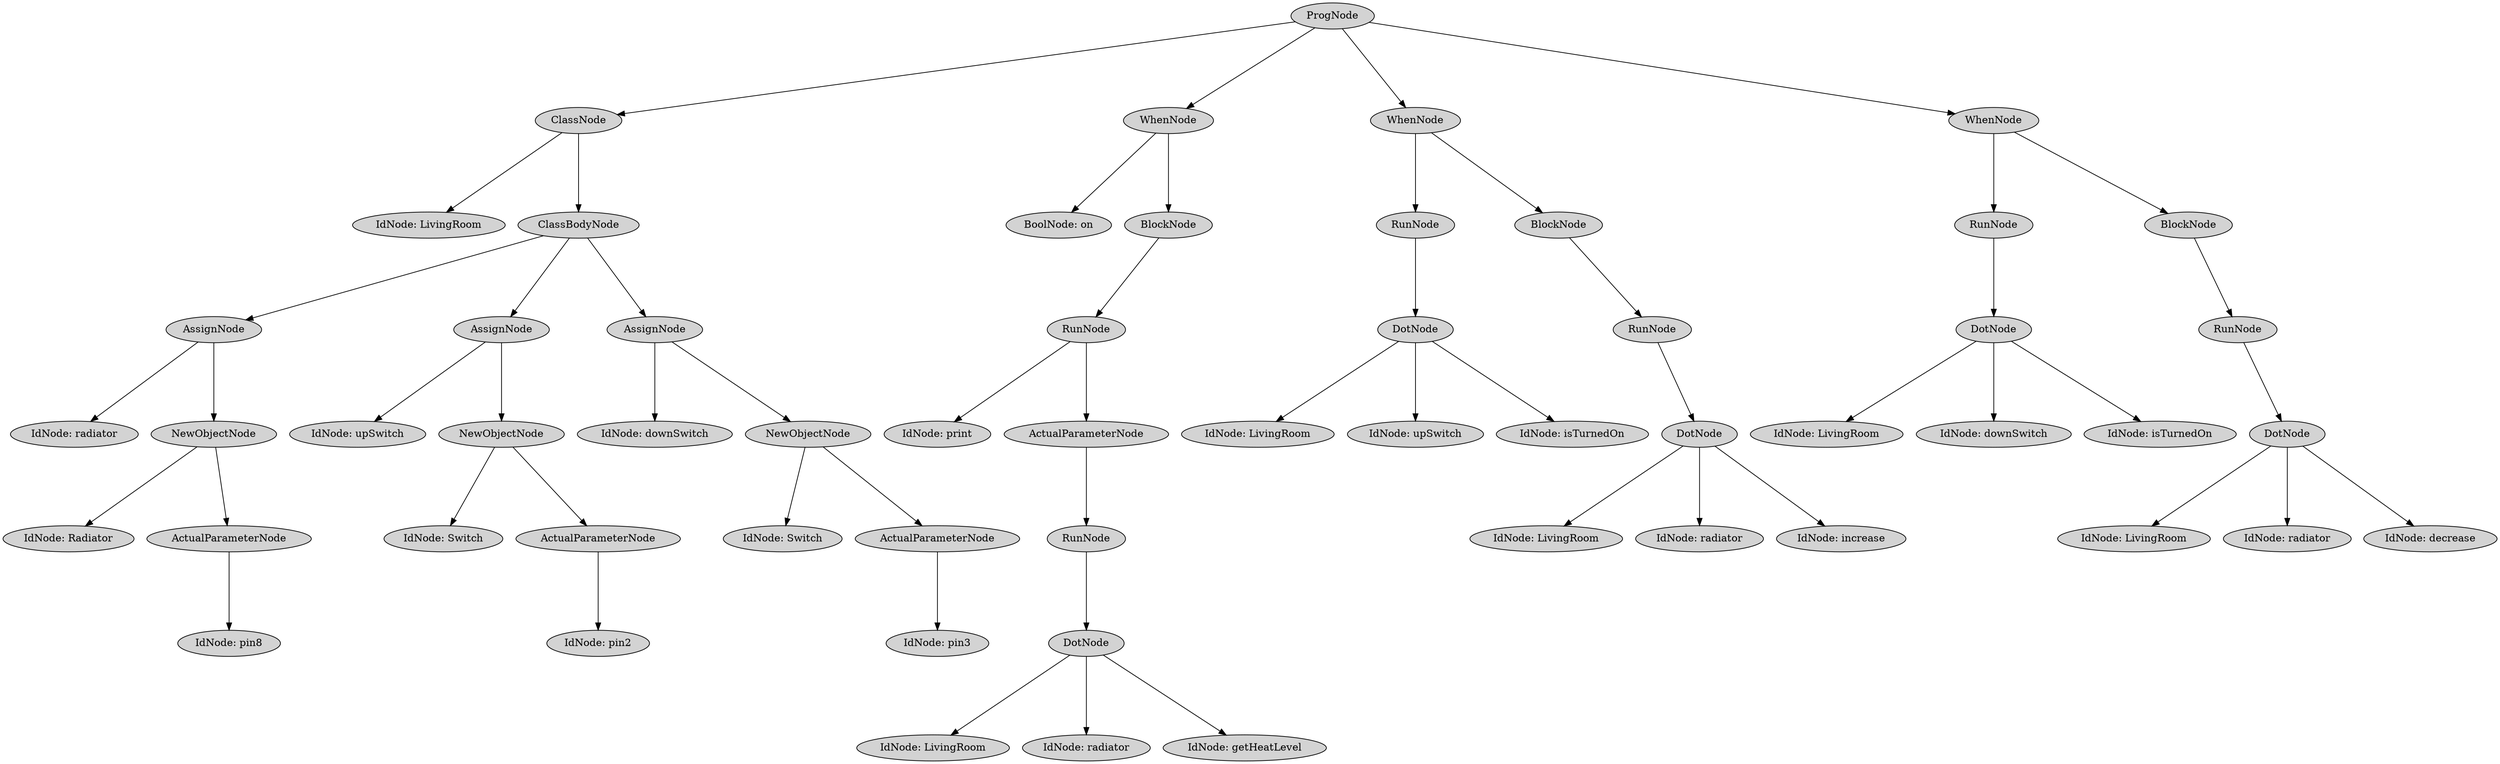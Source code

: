 digraph G {
	graph [ranksep=1.5 ratio=fill]
	node [style=filled]
	3107607 [label=ProgNode]
	3107611 [label=ClassNode]
	3107607 -> 3107611
	3107599 [label="IdNode: LivingRoom"]
	3107611 -> 3107599
	3107605 [label=ClassBodyNode]
	3107611 -> 3107605
	3107615 [label=AssignNode]
	3107605 -> 3107615
	3107619 [label="IdNode: radiator"]
	3107615 -> 3107619
	3107635 [label=NewObjectNode]
	3107615 -> 3107635
	3107639 [label="IdNode: Radiator"]
	3107635 -> 3107639
	3107633 [label=ActualParameterNode]
	3107635 -> 3107633
	3107663 [label="IdNode: pin8"]
	3107633 -> 3107663
	3107617 [label=AssignNode]
	3107605 -> 3107617
	3107627 [label="IdNode: upSwitch"]
	3107617 -> 3107627
	3107641 [label=NewObjectNode]
	3107617 -> 3107641
	3107651 [label="IdNode: Switch"]
	3107641 -> 3107651
	3107647 [label=ActualParameterNode]
	3107641 -> 3107647
	3107675 [label="IdNode: pin2"]
	3107647 -> 3107675
	3107609 [label=AssignNode]
	3107605 -> 3107609
	3107637 [label="IdNode: downSwitch"]
	3107609 -> 3107637
	3107657 [label=NewObjectNode]
	3107609 -> 3107657
	3107665 [label="IdNode: Switch"]
	3107657 -> 3107665
	3107655 [label=ActualParameterNode]
	3107657 -> 3107655
	3107689 [label="IdNode: pin3"]
	3107655 -> 3107689
	3107623 [label=WhenNode]
	3107607 -> 3107623
	3107659 [label="BoolNode: on"]
	3107623 -> 3107659
	3107625 [label=BlockNode]
	3107623 -> 3107625
	3107621 [label=RunNode]
	3107625 -> 3107621
	3107643 [label="IdNode: print"]
	3107621 -> 3107643
	3107631 [label=ActualParameterNode]
	3107621 -> 3107631
	3107673 [label=RunNode]
	3107631 -> 3107673
	3107685 [label=DotNode]
	3107673 -> 3107685
	3107681 [label="IdNode: LivingRoom"]
	3107685 -> 3107681
	3107693 [label="IdNode: radiator"]
	3107685 -> 3107693
	3107695 [label="IdNode: getHeatLevel"]
	3107685 -> 3107695
	3107645 [label=WhenNode]
	3107607 -> 3107645
	3107679 [label=RunNode]
	3107645 -> 3107679
	3107703 [label=DotNode]
	3107679 -> 3107703
	3107697 [label="IdNode: LivingRoom"]
	3107703 -> 3107697
	3107701 [label="IdNode: upSwitch"]
	3107703 -> 3107701
	3107705 [label="IdNode: isTurnedOn"]
	3107703 -> 3107705
	3107661 [label=BlockNode]
	3107645 -> 3107661
	3107653 [label=RunNode]
	3107661 -> 3107653
	3107683 [label=DotNode]
	3107653 -> 3107683
	3107671 [label="IdNode: LivingRoom"]
	3107683 -> 3107671
	3107687 [label="IdNode: radiator"]
	3107683 -> 3107687
	3107699 [label="IdNode: increase"]
	3107683 -> 3107699
	3107649 [label=WhenNode]
	3107607 -> 3107649
	3107719 [label=RunNode]
	3107649 -> 3107719
	3107729 [label=DotNode]
	3107719 -> 3107729
	3107723 [label="IdNode: LivingRoom"]
	3107729 -> 3107723
	3107727 [label="IdNode: downSwitch"]
	3107729 -> 3107727
	3107731 [label="IdNode: isTurnedOn"]
	3107729 -> 3107731
	3107707 [label=BlockNode]
	3107649 -> 3107707
	3107691 [label=RunNode]
	3107707 -> 3107691
	3107717 [label=DotNode]
	3107691 -> 3107717
	3107715 [label="IdNode: LivingRoom"]
	3107717 -> 3107715
	3107713 [label="IdNode: radiator"]
	3107717 -> 3107713
	3107725 [label="IdNode: decrease"]
	3107717 -> 3107725
	overlap=false
}
